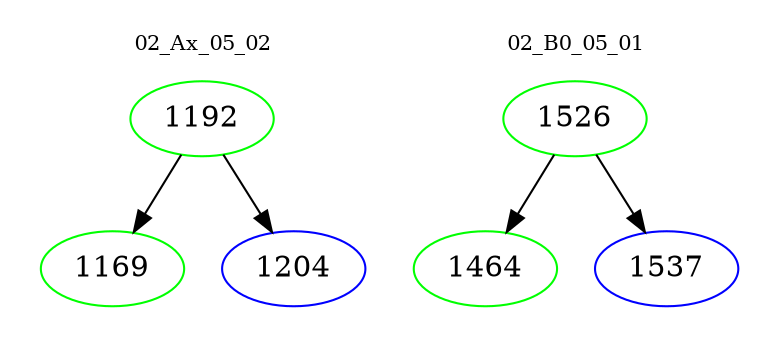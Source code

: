 digraph{
subgraph cluster_0 {
color = white
label = "02_Ax_05_02";
fontsize=10;
T0_1192 [label="1192", color="green"]
T0_1192 -> T0_1169 [color="black"]
T0_1169 [label="1169", color="green"]
T0_1192 -> T0_1204 [color="black"]
T0_1204 [label="1204", color="blue"]
}
subgraph cluster_1 {
color = white
label = "02_B0_05_01";
fontsize=10;
T1_1526 [label="1526", color="green"]
T1_1526 -> T1_1464 [color="black"]
T1_1464 [label="1464", color="green"]
T1_1526 -> T1_1537 [color="black"]
T1_1537 [label="1537", color="blue"]
}
}

